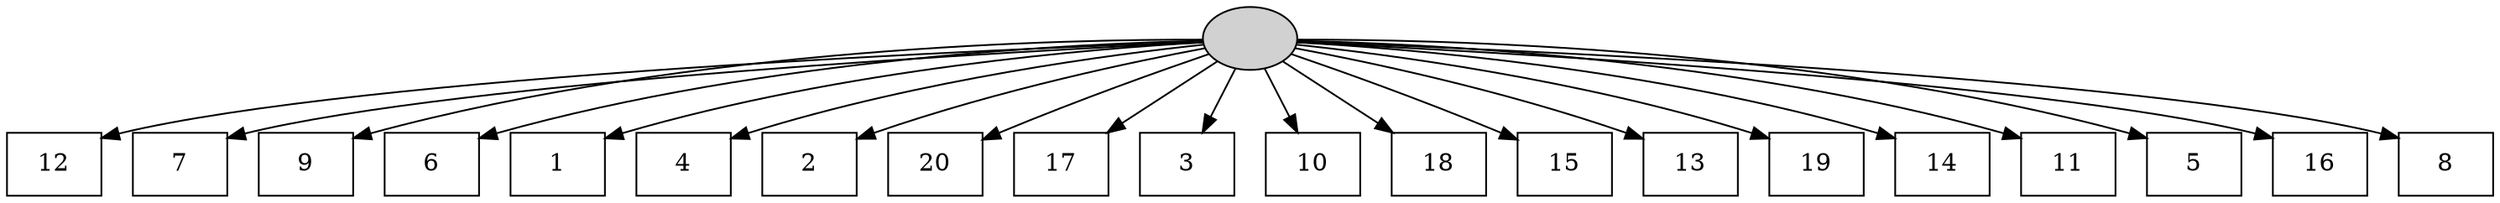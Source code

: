 digraph G {
0[style=filled, fillcolor=grey82, label=""];
1[shape=box,style=filled, fillcolor=white,label="12\n"];
2[shape=box,style=filled, fillcolor=white,label="7\n"];
3[shape=box,style=filled, fillcolor=white,label="9\n"];
4[shape=box,style=filled, fillcolor=white,label="6\n"];
5[shape=box,style=filled, fillcolor=white,label="1\n"];
6[shape=box,style=filled, fillcolor=white,label="4\n"];
7[shape=box,style=filled, fillcolor=white,label="2\n"];
8[shape=box,style=filled, fillcolor=white,label="20\n"];
9[shape=box,style=filled, fillcolor=white,label="17\n"];
10[shape=box,style=filled, fillcolor=white,label="3\n"];
11[shape=box,style=filled, fillcolor=white,label="10\n"];
12[shape=box,style=filled, fillcolor=white,label="18\n"];
13[shape=box,style=filled, fillcolor=white,label="15\n"];
14[shape=box,style=filled, fillcolor=white,label="13\n"];
15[shape=box,style=filled, fillcolor=white,label="19\n"];
16[shape=box,style=filled, fillcolor=white,label="14\n"];
17[shape=box,style=filled, fillcolor=white,label="11\n"];
18[shape=box,style=filled, fillcolor=white,label="5\n"];
19[shape=box,style=filled, fillcolor=white,label="16\n"];
20[shape=box,style=filled, fillcolor=white,label="8\n"];
0->1 ;
0->2 ;
0->3 ;
0->4 ;
0->5 ;
0->6 ;
0->7 ;
0->8 ;
0->9 ;
0->10 ;
0->11 ;
0->12 ;
0->13 ;
0->14 ;
0->15 ;
0->16 ;
0->17 ;
0->18 ;
0->19 ;
0->20 ;
}
